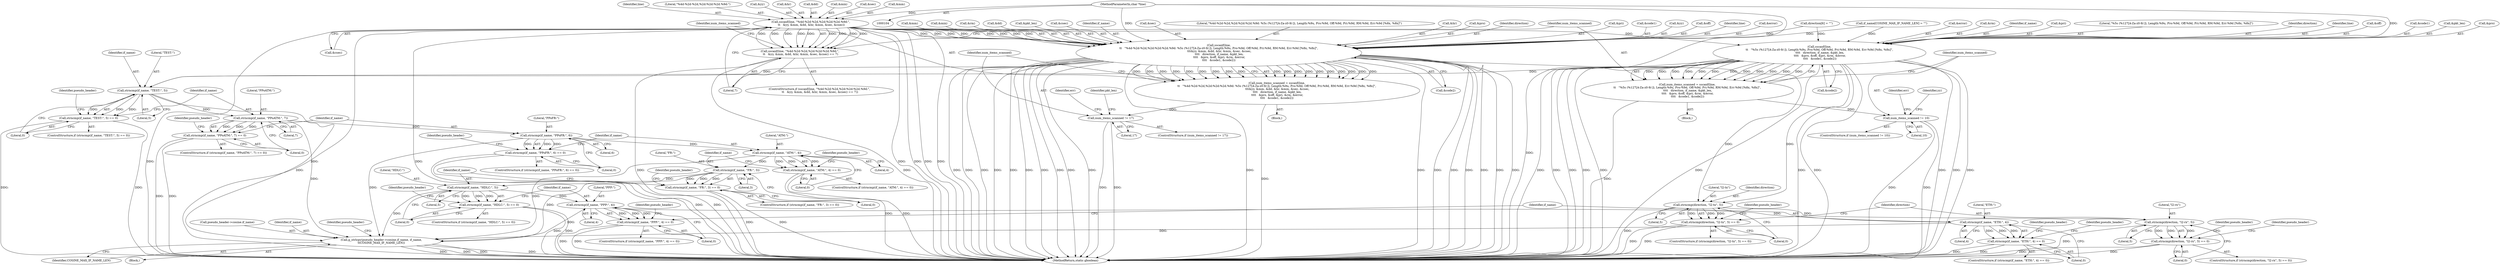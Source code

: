 digraph "0_wireshark_f5ec0afb766f19519ea9623152cca3bbe2229500_2@API" {
"1000154" [label="(Call,sscanf(line, \"%4d-%2d-%2d,%2d:%2d:%2d.%9d:\",\n \t\t   &yy, &mm, &dd, &hr, &min, &sec, &csec))"];
"1000108" [label="(MethodParameterIn,char *line)"];
"1000153" [label="(Call,sscanf(line, \"%4d-%2d-%2d,%2d:%2d:%2d.%9d:\",\n \t\t   &yy, &mm, &dd, &hr, &min, &sec, &csec) == 7)"];
"1000175" [label="(Call,sscanf(line,\n\t\t   \"%4d-%2d-%2d,%2d:%2d:%2d.%9d: %5s (%127[A-Za-z0-9/:]), Length:%9u, Pro:%9d, Off:%9d, Pri:%9d, RM:%9d, Err:%9d [%8x, %8x]\",\n \t\t\t&yy, &mm, &dd, &hr, &min, &sec, &csec,\n \t\t\t\t   direction, if_name, &pkt_len,\n \t\t\t\t   &pro, &off, &pri, &rm, &error,\n\t\t\t\t   &code1, &code2))"];
"1000173" [label="(Call,num_items_scanned = sscanf(line,\n\t\t   \"%4d-%2d-%2d,%2d:%2d:%2d.%9d: %5s (%127[A-Za-z0-9/:]), Length:%9u, Pro:%9d, Off:%9d, Pri:%9d, RM:%9d, Err:%9d [%8x, %8x]\",\n \t\t\t&yy, &mm, &dd, &hr, &min, &sec, &csec,\n \t\t\t\t   direction, if_name, &pkt_len,\n \t\t\t\t   &pro, &off, &pri, &rm, &error,\n\t\t\t\t   &code1, &code2))"];
"1000211" [label="(Call,num_items_scanned != 17)"];
"1000377" [label="(Call,strncmp(if_name, \"TEST:\", 5))"];
"1000376" [label="(Call,strncmp(if_name, \"TEST:\", 5) == 0)"];
"1000393" [label="(Call,strncmp(if_name, \"PPoATM:\", 7))"];
"1000392" [label="(Call,strncmp(if_name, \"PPoATM:\", 7) == 0)"];
"1000409" [label="(Call,strncmp(if_name, \"PPoFR:\", 6))"];
"1000408" [label="(Call,strncmp(if_name, \"PPoFR:\", 6) == 0)"];
"1000425" [label="(Call,strncmp(if_name, \"ATM:\", 4))"];
"1000424" [label="(Call,strncmp(if_name, \"ATM:\", 4) == 0)"];
"1000441" [label="(Call,strncmp(if_name, \"FR:\", 3))"];
"1000440" [label="(Call,strncmp(if_name, \"FR:\", 3) == 0)"];
"1000457" [label="(Call,strncmp(if_name, \"HDLC:\", 5))"];
"1000456" [label="(Call,strncmp(if_name, \"HDLC:\", 5) == 0)"];
"1000473" [label="(Call,strncmp(if_name, \"PPP:\", 4))"];
"1000472" [label="(Call,strncmp(if_name, \"PPP:\", 4) == 0)"];
"1000489" [label="(Call,strncmp(if_name, \"ETH:\", 4))"];
"1000488" [label="(Call,strncmp(if_name, \"ETH:\", 4) == 0)"];
"1000542" [label="(Call,g_strlcpy(pseudo_header->cosine.if_name, if_name,\n\t\tCOSINE_MAX_IF_NAME_LEN))"];
"1000513" [label="(Call,strncmp(direction, \"l2-tx\", 5))"];
"1000512" [label="(Call,strncmp(direction, \"l2-tx\", 5) == 0)"];
"1000529" [label="(Call,strncmp(direction, \"l2-rx\", 5))"];
"1000528" [label="(Call,strncmp(direction, \"l2-rx\", 5) == 0)"];
"1000230" [label="(Call,sscanf(line,\n\t\t   \"%5s (%127[A-Za-z0-9/:]), Length:%9u, Pro:%9d, Off:%9d, Pri:%9d, RM:%9d, Err:%9d [%8x, %8x]\",\n \t\t\t\t   direction, if_name, &pkt_len,\n \t\t\t\t   &pro, &off, &pri, &rm, &error,\n \t\t\t\t   &code1, &code2))"];
"1000228" [label="(Call,num_items_scanned = sscanf(line,\n\t\t   \"%5s (%127[A-Za-z0-9/:]), Length:%9u, Pro:%9d, Off:%9d, Pri:%9d, RM:%9d, Err:%9d [%8x, %8x]\",\n \t\t\t\t   direction, if_name, &pkt_len,\n \t\t\t\t   &pro, &off, &pri, &rm, &error,\n \t\t\t\t   &code1, &code2))"];
"1000252" [label="(Call,num_items_scanned != 10)"];
"1000439" [label="(ControlStructure,if (strncmp(if_name, \"FR:\", 3) == 0))"];
"1000498" [label="(Identifier,pseudo_header)"];
"1000202" [label="(Call,&rm)"];
"1000208" [label="(Call,&code2)"];
"1000182" [label="(Call,&dd)"];
"1000412" [label="(Literal,6)"];
"1000212" [label="(Identifier,num_items_scanned)"];
"1000427" [label="(Literal,\"ATM:\")"];
"1000210" [label="(ControlStructure,if (num_items_scanned != 17))"];
"1000194" [label="(Call,&pkt_len)"];
"1000474" [label="(Identifier,if_name)"];
"1000402" [label="(Identifier,pseudo_header)"];
"1000466" [label="(Identifier,pseudo_header)"];
"1000458" [label="(Identifier,if_name)"];
"1000514" [label="(Identifier,direction)"];
"1000477" [label="(Literal,0)"];
"1000161" [label="(Call,&dd)"];
"1000190" [label="(Call,&csec)"];
"1000152" [label="(ControlStructure,if (sscanf(line, \"%4d-%2d-%2d,%2d:%2d:%2d.%9d:\",\n \t\t   &yy, &mm, &dd, &hr, &min, &sec, &csec) == 7))"];
"1000111" [label="(Block,)"];
"1000211" [label="(Call,num_items_scanned != 17)"];
"1000532" [label="(Literal,5)"];
"1000193" [label="(Identifier,if_name)"];
"1000188" [label="(Call,&sec)"];
"1000165" [label="(Call,&min)"];
"1000457" [label="(Call,strncmp(if_name, \"HDLC:\", 5))"];
"1000450" [label="(Identifier,pseudo_header)"];
"1000249" [label="(Call,&code2)"];
"1000253" [label="(Identifier,num_items_scanned)"];
"1000217" [label="(Identifier,err)"];
"1000234" [label="(Identifier,if_name)"];
"1000381" [label="(Literal,0)"];
"1000491" [label="(Literal,\"ETH:\")"];
"1000475" [label="(Literal,\"PPP:\")"];
"1000476" [label="(Literal,4)"];
"1000108" [label="(MethodParameterIn,char *line)"];
"1000533" [label="(Literal,0)"];
"1000167" [label="(Call,&sec)"];
"1000529" [label="(Call,strncmp(direction, \"l2-rx\", 5))"];
"1000434" [label="(Identifier,pseudo_header)"];
"1000173" [label="(Call,num_items_scanned = sscanf(line,\n\t\t   \"%4d-%2d-%2d,%2d:%2d:%2d.%9d: %5s (%127[A-Za-z0-9/:]), Length:%9u, Pro:%9d, Off:%9d, Pri:%9d, RM:%9d, Err:%9d [%8x, %8x]\",\n \t\t\t&yy, &mm, &dd, &hr, &min, &sec, &csec,\n \t\t\t\t   direction, if_name, &pkt_len,\n \t\t\t\t   &pro, &off, &pri, &rm, &error,\n\t\t\t\t   &code1, &code2))"];
"1000489" [label="(Call,strncmp(if_name, \"ETH:\", 4))"];
"1000171" [label="(Literal,7)"];
"1000159" [label="(Call,&mm)"];
"1000177" [label="(Literal,\"%4d-%2d-%2d,%2d:%2d:%2d.%9d: %5s (%127[A-Za-z0-9/:]), Length:%9u, Pro:%9d, Off:%9d, Pri:%9d, RM:%9d, Err:%9d [%8x, %8x]\")"];
"1000396" [label="(Literal,7)"];
"1000522" [label="(Identifier,pseudo_header)"];
"1000251" [label="(ControlStructure,if (num_items_scanned != 10))"];
"1000241" [label="(Call,&pri)"];
"1000408" [label="(Call,strncmp(if_name, \"PPoFR:\", 6) == 0)"];
"1000442" [label="(Identifier,if_name)"];
"1000460" [label="(Literal,5)"];
"1000174" [label="(Identifier,num_items_scanned)"];
"1000393" [label="(Call,strncmp(if_name, \"PPoATM:\", 7))"];
"1000392" [label="(Call,strncmp(if_name, \"PPoATM:\", 7) == 0)"];
"1000492" [label="(Literal,4)"];
"1000407" [label="(ControlStructure,if (strncmp(if_name, \"PPoFR:\", 6) == 0))"];
"1000232" [label="(Literal,\"%5s (%127[A-Za-z0-9/:]), Length:%9u, Pro:%9d, Off:%9d, Pri:%9d, RM:%9d, Err:%9d [%8x, %8x]\")"];
"1000184" [label="(Call,&hr)"];
"1000172" [label="(Block,)"];
"1000530" [label="(Identifier,direction)"];
"1000233" [label="(Identifier,direction)"];
"1000424" [label="(Call,strncmp(if_name, \"ATM:\", 4) == 0)"];
"1000231" [label="(Identifier,line)"];
"1000155" [label="(Identifier,line)"];
"1000196" [label="(Call,&pro)"];
"1000375" [label="(ControlStructure,if (strncmp(if_name, \"TEST:\", 5) == 0))"];
"1000140" [label="(Call,direction[6] = \"\")"];
"1000156" [label="(Literal,\"%4d-%2d-%2d,%2d:%2d:%2d.%9d:\")"];
"1000413" [label="(Literal,0)"];
"1000429" [label="(Literal,0)"];
"1000377" [label="(Call,strncmp(if_name, \"TEST:\", 5))"];
"1000548" [label="(Identifier,if_name)"];
"1000268" [label="(Identifier,yy)"];
"1000376" [label="(Call,strncmp(if_name, \"TEST:\", 5) == 0)"];
"1000426" [label="(Identifier,if_name)"];
"1000471" [label="(ControlStructure,if (strncmp(if_name, \"PPP:\", 4) == 0))"];
"1000380" [label="(Literal,5)"];
"1000459" [label="(Literal,\"HDLC:\")"];
"1000578" [label="(MethodReturn,static gboolean)"];
"1000488" [label="(Call,strncmp(if_name, \"ETH:\", 4) == 0)"];
"1000461" [label="(Literal,0)"];
"1000455" [label="(ControlStructure,if (strncmp(if_name, \"HDLC:\", 5) == 0))"];
"1000531" [label="(Literal,\"l2-rx\")"];
"1000258" [label="(Identifier,err)"];
"1000418" [label="(Identifier,pseudo_header)"];
"1000252" [label="(Call,num_items_scanned != 10)"];
"1000423" [label="(ControlStructure,if (strncmp(if_name, \"ATM:\", 4) == 0))"];
"1000239" [label="(Call,&off)"];
"1000473" [label="(Call,strncmp(if_name, \"PPP:\", 4))"];
"1000425" [label="(Call,strncmp(if_name, \"ATM:\", 4))"];
"1000482" [label="(Identifier,pseudo_header)"];
"1000154" [label="(Call,sscanf(line, \"%4d-%2d-%2d,%2d:%2d:%2d.%9d:\",\n \t\t   &yy, &mm, &dd, &hr, &min, &sec, &csec))"];
"1000516" [label="(Literal,5)"];
"1000157" [label="(Call,&yy)"];
"1000441" [label="(Call,strncmp(if_name, \"FR:\", 3))"];
"1000553" [label="(Identifier,pseudo_header)"];
"1000507" [label="(Identifier,pseudo_header)"];
"1000549" [label="(Identifier,COSINE_MAX_IF_NAME_LEN)"];
"1000192" [label="(Identifier,direction)"];
"1000379" [label="(Literal,\"TEST:\")"];
"1000230" [label="(Call,sscanf(line,\n\t\t   \"%5s (%127[A-Za-z0-9/:]), Length:%9u, Pro:%9d, Off:%9d, Pri:%9d, RM:%9d, Err:%9d [%8x, %8x]\",\n \t\t\t\t   direction, if_name, &pkt_len,\n \t\t\t\t   &pro, &off, &pri, &rm, &error,\n \t\t\t\t   &code1, &code2))"];
"1000444" [label="(Literal,3)"];
"1000528" [label="(Call,strncmp(direction, \"l2-rx\", 5) == 0)"];
"1000378" [label="(Identifier,if_name)"];
"1000440" [label="(Call,strncmp(if_name, \"FR:\", 3) == 0)"];
"1000512" [label="(Call,strncmp(direction, \"l2-tx\", 5) == 0)"];
"1000511" [label="(ControlStructure,if (strncmp(direction, \"l2-tx\", 5) == 0))"];
"1000200" [label="(Call,&pri)"];
"1000206" [label="(Call,&code1)"];
"1000490" [label="(Identifier,if_name)"];
"1000410" [label="(Identifier,if_name)"];
"1000445" [label="(Literal,0)"];
"1000487" [label="(ControlStructure,if (strncmp(if_name, \"ETH:\", 4) == 0))"];
"1000395" [label="(Literal,\"PPoATM:\")"];
"1000394" [label="(Identifier,if_name)"];
"1000284" [label="(Identifier,pkt_len)"];
"1000513" [label="(Call,strncmp(direction, \"l2-tx\", 5))"];
"1000545" [label="(Identifier,pseudo_header)"];
"1000227" [label="(Block,)"];
"1000178" [label="(Call,&yy)"];
"1000169" [label="(Call,&csec)"];
"1000153" [label="(Call,sscanf(line, \"%4d-%2d-%2d,%2d:%2d:%2d.%9d:\",\n \t\t   &yy, &mm, &dd, &hr, &min, &sec, &csec) == 7)"];
"1000163" [label="(Call,&hr)"];
"1000543" [label="(Call,pseudo_header->cosine.if_name)"];
"1000515" [label="(Literal,\"l2-tx\")"];
"1000247" [label="(Call,&code1)"];
"1000391" [label="(ControlStructure,if (strncmp(if_name, \"PPoATM:\", 7) == 0))"];
"1000542" [label="(Call,g_strlcpy(pseudo_header->cosine.if_name, if_name,\n\t\tCOSINE_MAX_IF_NAME_LEN))"];
"1000527" [label="(ControlStructure,if (strncmp(direction, \"l2-rx\", 5) == 0))"];
"1000175" [label="(Call,sscanf(line,\n\t\t   \"%4d-%2d-%2d,%2d:%2d:%2d.%9d: %5s (%127[A-Za-z0-9/:]), Length:%9u, Pro:%9d, Off:%9d, Pri:%9d, RM:%9d, Err:%9d [%8x, %8x]\",\n \t\t\t&yy, &mm, &dd, &hr, &min, &sec, &csec,\n \t\t\t\t   direction, if_name, &pkt_len,\n \t\t\t\t   &pro, &off, &pri, &rm, &error,\n\t\t\t\t   &code1, &code2))"];
"1000213" [label="(Literal,17)"];
"1000235" [label="(Call,&pkt_len)"];
"1000228" [label="(Call,num_items_scanned = sscanf(line,\n\t\t   \"%5s (%127[A-Za-z0-9/:]), Length:%9u, Pro:%9d, Off:%9d, Pri:%9d, RM:%9d, Err:%9d [%8x, %8x]\",\n \t\t\t\t   direction, if_name, &pkt_len,\n \t\t\t\t   &pro, &off, &pri, &rm, &error,\n \t\t\t\t   &code1, &code2))"];
"1000493" [label="(Literal,0)"];
"1000254" [label="(Literal,10)"];
"1000443" [label="(Literal,\"FR:\")"];
"1000198" [label="(Call,&off)"];
"1000237" [label="(Call,&pro)"];
"1000176" [label="(Identifier,line)"];
"1000204" [label="(Call,&error)"];
"1000456" [label="(Call,strncmp(if_name, \"HDLC:\", 5) == 0)"];
"1000136" [label="(Call,if_name[COSINE_MAX_IF_NAME_LEN] = \"\")"];
"1000409" [label="(Call,strncmp(if_name, \"PPoFR:\", 6))"];
"1000397" [label="(Literal,0)"];
"1000472" [label="(Call,strncmp(if_name, \"PPP:\", 4) == 0)"];
"1000245" [label="(Call,&error)"];
"1000538" [label="(Identifier,pseudo_header)"];
"1000180" [label="(Call,&mm)"];
"1000243" [label="(Call,&rm)"];
"1000229" [label="(Identifier,num_items_scanned)"];
"1000517" [label="(Literal,0)"];
"1000411" [label="(Literal,\"PPoFR:\")"];
"1000428" [label="(Literal,4)"];
"1000386" [label="(Identifier,pseudo_header)"];
"1000186" [label="(Call,&min)"];
"1000154" -> "1000153"  [label="AST: "];
"1000154" -> "1000169"  [label="CFG: "];
"1000155" -> "1000154"  [label="AST: "];
"1000156" -> "1000154"  [label="AST: "];
"1000157" -> "1000154"  [label="AST: "];
"1000159" -> "1000154"  [label="AST: "];
"1000161" -> "1000154"  [label="AST: "];
"1000163" -> "1000154"  [label="AST: "];
"1000165" -> "1000154"  [label="AST: "];
"1000167" -> "1000154"  [label="AST: "];
"1000169" -> "1000154"  [label="AST: "];
"1000171" -> "1000154"  [label="CFG: "];
"1000154" -> "1000578"  [label="DDG: "];
"1000154" -> "1000578"  [label="DDG: "];
"1000154" -> "1000578"  [label="DDG: "];
"1000154" -> "1000578"  [label="DDG: "];
"1000154" -> "1000578"  [label="DDG: "];
"1000154" -> "1000578"  [label="DDG: "];
"1000154" -> "1000578"  [label="DDG: "];
"1000154" -> "1000153"  [label="DDG: "];
"1000154" -> "1000153"  [label="DDG: "];
"1000154" -> "1000153"  [label="DDG: "];
"1000154" -> "1000153"  [label="DDG: "];
"1000154" -> "1000153"  [label="DDG: "];
"1000154" -> "1000153"  [label="DDG: "];
"1000154" -> "1000153"  [label="DDG: "];
"1000154" -> "1000153"  [label="DDG: "];
"1000154" -> "1000153"  [label="DDG: "];
"1000108" -> "1000154"  [label="DDG: "];
"1000154" -> "1000175"  [label="DDG: "];
"1000154" -> "1000175"  [label="DDG: "];
"1000154" -> "1000175"  [label="DDG: "];
"1000154" -> "1000175"  [label="DDG: "];
"1000154" -> "1000175"  [label="DDG: "];
"1000154" -> "1000175"  [label="DDG: "];
"1000154" -> "1000175"  [label="DDG: "];
"1000154" -> "1000175"  [label="DDG: "];
"1000154" -> "1000230"  [label="DDG: "];
"1000108" -> "1000104"  [label="AST: "];
"1000108" -> "1000578"  [label="DDG: "];
"1000108" -> "1000175"  [label="DDG: "];
"1000108" -> "1000230"  [label="DDG: "];
"1000153" -> "1000152"  [label="AST: "];
"1000153" -> "1000171"  [label="CFG: "];
"1000171" -> "1000153"  [label="AST: "];
"1000174" -> "1000153"  [label="CFG: "];
"1000229" -> "1000153"  [label="CFG: "];
"1000153" -> "1000578"  [label="DDG: "];
"1000153" -> "1000578"  [label="DDG: "];
"1000175" -> "1000173"  [label="AST: "];
"1000175" -> "1000208"  [label="CFG: "];
"1000176" -> "1000175"  [label="AST: "];
"1000177" -> "1000175"  [label="AST: "];
"1000178" -> "1000175"  [label="AST: "];
"1000180" -> "1000175"  [label="AST: "];
"1000182" -> "1000175"  [label="AST: "];
"1000184" -> "1000175"  [label="AST: "];
"1000186" -> "1000175"  [label="AST: "];
"1000188" -> "1000175"  [label="AST: "];
"1000190" -> "1000175"  [label="AST: "];
"1000192" -> "1000175"  [label="AST: "];
"1000193" -> "1000175"  [label="AST: "];
"1000194" -> "1000175"  [label="AST: "];
"1000196" -> "1000175"  [label="AST: "];
"1000198" -> "1000175"  [label="AST: "];
"1000200" -> "1000175"  [label="AST: "];
"1000202" -> "1000175"  [label="AST: "];
"1000204" -> "1000175"  [label="AST: "];
"1000206" -> "1000175"  [label="AST: "];
"1000208" -> "1000175"  [label="AST: "];
"1000173" -> "1000175"  [label="CFG: "];
"1000175" -> "1000578"  [label="DDG: "];
"1000175" -> "1000578"  [label="DDG: "];
"1000175" -> "1000578"  [label="DDG: "];
"1000175" -> "1000578"  [label="DDG: "];
"1000175" -> "1000578"  [label="DDG: "];
"1000175" -> "1000578"  [label="DDG: "];
"1000175" -> "1000578"  [label="DDG: "];
"1000175" -> "1000578"  [label="DDG: "];
"1000175" -> "1000578"  [label="DDG: "];
"1000175" -> "1000578"  [label="DDG: "];
"1000175" -> "1000578"  [label="DDG: "];
"1000175" -> "1000578"  [label="DDG: "];
"1000175" -> "1000578"  [label="DDG: "];
"1000175" -> "1000578"  [label="DDG: "];
"1000175" -> "1000578"  [label="DDG: "];
"1000175" -> "1000578"  [label="DDG: "];
"1000175" -> "1000578"  [label="DDG: "];
"1000175" -> "1000578"  [label="DDG: "];
"1000175" -> "1000173"  [label="DDG: "];
"1000175" -> "1000173"  [label="DDG: "];
"1000175" -> "1000173"  [label="DDG: "];
"1000175" -> "1000173"  [label="DDG: "];
"1000175" -> "1000173"  [label="DDG: "];
"1000175" -> "1000173"  [label="DDG: "];
"1000175" -> "1000173"  [label="DDG: "];
"1000175" -> "1000173"  [label="DDG: "];
"1000175" -> "1000173"  [label="DDG: "];
"1000175" -> "1000173"  [label="DDG: "];
"1000175" -> "1000173"  [label="DDG: "];
"1000175" -> "1000173"  [label="DDG: "];
"1000175" -> "1000173"  [label="DDG: "];
"1000175" -> "1000173"  [label="DDG: "];
"1000175" -> "1000173"  [label="DDG: "];
"1000175" -> "1000173"  [label="DDG: "];
"1000175" -> "1000173"  [label="DDG: "];
"1000175" -> "1000173"  [label="DDG: "];
"1000175" -> "1000173"  [label="DDG: "];
"1000140" -> "1000175"  [label="DDG: "];
"1000136" -> "1000175"  [label="DDG: "];
"1000175" -> "1000377"  [label="DDG: "];
"1000175" -> "1000513"  [label="DDG: "];
"1000173" -> "1000172"  [label="AST: "];
"1000174" -> "1000173"  [label="AST: "];
"1000212" -> "1000173"  [label="CFG: "];
"1000173" -> "1000578"  [label="DDG: "];
"1000173" -> "1000211"  [label="DDG: "];
"1000211" -> "1000210"  [label="AST: "];
"1000211" -> "1000213"  [label="CFG: "];
"1000212" -> "1000211"  [label="AST: "];
"1000213" -> "1000211"  [label="AST: "];
"1000217" -> "1000211"  [label="CFG: "];
"1000284" -> "1000211"  [label="CFG: "];
"1000211" -> "1000578"  [label="DDG: "];
"1000211" -> "1000578"  [label="DDG: "];
"1000377" -> "1000376"  [label="AST: "];
"1000377" -> "1000380"  [label="CFG: "];
"1000378" -> "1000377"  [label="AST: "];
"1000379" -> "1000377"  [label="AST: "];
"1000380" -> "1000377"  [label="AST: "];
"1000381" -> "1000377"  [label="CFG: "];
"1000377" -> "1000376"  [label="DDG: "];
"1000377" -> "1000376"  [label="DDG: "];
"1000377" -> "1000376"  [label="DDG: "];
"1000230" -> "1000377"  [label="DDG: "];
"1000377" -> "1000393"  [label="DDG: "];
"1000377" -> "1000542"  [label="DDG: "];
"1000376" -> "1000375"  [label="AST: "];
"1000376" -> "1000381"  [label="CFG: "];
"1000381" -> "1000376"  [label="AST: "];
"1000386" -> "1000376"  [label="CFG: "];
"1000394" -> "1000376"  [label="CFG: "];
"1000376" -> "1000578"  [label="DDG: "];
"1000376" -> "1000578"  [label="DDG: "];
"1000393" -> "1000392"  [label="AST: "];
"1000393" -> "1000396"  [label="CFG: "];
"1000394" -> "1000393"  [label="AST: "];
"1000395" -> "1000393"  [label="AST: "];
"1000396" -> "1000393"  [label="AST: "];
"1000397" -> "1000393"  [label="CFG: "];
"1000393" -> "1000392"  [label="DDG: "];
"1000393" -> "1000392"  [label="DDG: "];
"1000393" -> "1000392"  [label="DDG: "];
"1000393" -> "1000409"  [label="DDG: "];
"1000393" -> "1000542"  [label="DDG: "];
"1000392" -> "1000391"  [label="AST: "];
"1000392" -> "1000397"  [label="CFG: "];
"1000397" -> "1000392"  [label="AST: "];
"1000402" -> "1000392"  [label="CFG: "];
"1000410" -> "1000392"  [label="CFG: "];
"1000392" -> "1000578"  [label="DDG: "];
"1000392" -> "1000578"  [label="DDG: "];
"1000409" -> "1000408"  [label="AST: "];
"1000409" -> "1000412"  [label="CFG: "];
"1000410" -> "1000409"  [label="AST: "];
"1000411" -> "1000409"  [label="AST: "];
"1000412" -> "1000409"  [label="AST: "];
"1000413" -> "1000409"  [label="CFG: "];
"1000409" -> "1000408"  [label="DDG: "];
"1000409" -> "1000408"  [label="DDG: "];
"1000409" -> "1000408"  [label="DDG: "];
"1000409" -> "1000425"  [label="DDG: "];
"1000409" -> "1000542"  [label="DDG: "];
"1000408" -> "1000407"  [label="AST: "];
"1000408" -> "1000413"  [label="CFG: "];
"1000413" -> "1000408"  [label="AST: "];
"1000418" -> "1000408"  [label="CFG: "];
"1000426" -> "1000408"  [label="CFG: "];
"1000408" -> "1000578"  [label="DDG: "];
"1000408" -> "1000578"  [label="DDG: "];
"1000425" -> "1000424"  [label="AST: "];
"1000425" -> "1000428"  [label="CFG: "];
"1000426" -> "1000425"  [label="AST: "];
"1000427" -> "1000425"  [label="AST: "];
"1000428" -> "1000425"  [label="AST: "];
"1000429" -> "1000425"  [label="CFG: "];
"1000425" -> "1000424"  [label="DDG: "];
"1000425" -> "1000424"  [label="DDG: "];
"1000425" -> "1000424"  [label="DDG: "];
"1000425" -> "1000441"  [label="DDG: "];
"1000425" -> "1000542"  [label="DDG: "];
"1000424" -> "1000423"  [label="AST: "];
"1000424" -> "1000429"  [label="CFG: "];
"1000429" -> "1000424"  [label="AST: "];
"1000434" -> "1000424"  [label="CFG: "];
"1000442" -> "1000424"  [label="CFG: "];
"1000424" -> "1000578"  [label="DDG: "];
"1000424" -> "1000578"  [label="DDG: "];
"1000441" -> "1000440"  [label="AST: "];
"1000441" -> "1000444"  [label="CFG: "];
"1000442" -> "1000441"  [label="AST: "];
"1000443" -> "1000441"  [label="AST: "];
"1000444" -> "1000441"  [label="AST: "];
"1000445" -> "1000441"  [label="CFG: "];
"1000441" -> "1000440"  [label="DDG: "];
"1000441" -> "1000440"  [label="DDG: "];
"1000441" -> "1000440"  [label="DDG: "];
"1000441" -> "1000457"  [label="DDG: "];
"1000441" -> "1000542"  [label="DDG: "];
"1000440" -> "1000439"  [label="AST: "];
"1000440" -> "1000445"  [label="CFG: "];
"1000445" -> "1000440"  [label="AST: "];
"1000450" -> "1000440"  [label="CFG: "];
"1000458" -> "1000440"  [label="CFG: "];
"1000440" -> "1000578"  [label="DDG: "];
"1000440" -> "1000578"  [label="DDG: "];
"1000457" -> "1000456"  [label="AST: "];
"1000457" -> "1000460"  [label="CFG: "];
"1000458" -> "1000457"  [label="AST: "];
"1000459" -> "1000457"  [label="AST: "];
"1000460" -> "1000457"  [label="AST: "];
"1000461" -> "1000457"  [label="CFG: "];
"1000457" -> "1000456"  [label="DDG: "];
"1000457" -> "1000456"  [label="DDG: "];
"1000457" -> "1000456"  [label="DDG: "];
"1000457" -> "1000473"  [label="DDG: "];
"1000457" -> "1000542"  [label="DDG: "];
"1000456" -> "1000455"  [label="AST: "];
"1000456" -> "1000461"  [label="CFG: "];
"1000461" -> "1000456"  [label="AST: "];
"1000466" -> "1000456"  [label="CFG: "];
"1000474" -> "1000456"  [label="CFG: "];
"1000456" -> "1000578"  [label="DDG: "];
"1000456" -> "1000578"  [label="DDG: "];
"1000473" -> "1000472"  [label="AST: "];
"1000473" -> "1000476"  [label="CFG: "];
"1000474" -> "1000473"  [label="AST: "];
"1000475" -> "1000473"  [label="AST: "];
"1000476" -> "1000473"  [label="AST: "];
"1000477" -> "1000473"  [label="CFG: "];
"1000473" -> "1000472"  [label="DDG: "];
"1000473" -> "1000472"  [label="DDG: "];
"1000473" -> "1000472"  [label="DDG: "];
"1000473" -> "1000489"  [label="DDG: "];
"1000473" -> "1000542"  [label="DDG: "];
"1000472" -> "1000471"  [label="AST: "];
"1000472" -> "1000477"  [label="CFG: "];
"1000477" -> "1000472"  [label="AST: "];
"1000482" -> "1000472"  [label="CFG: "];
"1000490" -> "1000472"  [label="CFG: "];
"1000472" -> "1000578"  [label="DDG: "];
"1000472" -> "1000578"  [label="DDG: "];
"1000489" -> "1000488"  [label="AST: "];
"1000489" -> "1000492"  [label="CFG: "];
"1000490" -> "1000489"  [label="AST: "];
"1000491" -> "1000489"  [label="AST: "];
"1000492" -> "1000489"  [label="AST: "];
"1000493" -> "1000489"  [label="CFG: "];
"1000489" -> "1000488"  [label="DDG: "];
"1000489" -> "1000488"  [label="DDG: "];
"1000489" -> "1000488"  [label="DDG: "];
"1000489" -> "1000542"  [label="DDG: "];
"1000488" -> "1000487"  [label="AST: "];
"1000488" -> "1000493"  [label="CFG: "];
"1000493" -> "1000488"  [label="AST: "];
"1000498" -> "1000488"  [label="CFG: "];
"1000507" -> "1000488"  [label="CFG: "];
"1000488" -> "1000578"  [label="DDG: "];
"1000488" -> "1000578"  [label="DDG: "];
"1000542" -> "1000111"  [label="AST: "];
"1000542" -> "1000549"  [label="CFG: "];
"1000543" -> "1000542"  [label="AST: "];
"1000548" -> "1000542"  [label="AST: "];
"1000549" -> "1000542"  [label="AST: "];
"1000553" -> "1000542"  [label="CFG: "];
"1000542" -> "1000578"  [label="DDG: "];
"1000542" -> "1000578"  [label="DDG: "];
"1000542" -> "1000578"  [label="DDG: "];
"1000542" -> "1000578"  [label="DDG: "];
"1000513" -> "1000512"  [label="AST: "];
"1000513" -> "1000516"  [label="CFG: "];
"1000514" -> "1000513"  [label="AST: "];
"1000515" -> "1000513"  [label="AST: "];
"1000516" -> "1000513"  [label="AST: "];
"1000517" -> "1000513"  [label="CFG: "];
"1000513" -> "1000578"  [label="DDG: "];
"1000513" -> "1000512"  [label="DDG: "];
"1000513" -> "1000512"  [label="DDG: "];
"1000513" -> "1000512"  [label="DDG: "];
"1000230" -> "1000513"  [label="DDG: "];
"1000513" -> "1000529"  [label="DDG: "];
"1000512" -> "1000511"  [label="AST: "];
"1000512" -> "1000517"  [label="CFG: "];
"1000517" -> "1000512"  [label="AST: "];
"1000522" -> "1000512"  [label="CFG: "];
"1000530" -> "1000512"  [label="CFG: "];
"1000512" -> "1000578"  [label="DDG: "];
"1000512" -> "1000578"  [label="DDG: "];
"1000529" -> "1000528"  [label="AST: "];
"1000529" -> "1000532"  [label="CFG: "];
"1000530" -> "1000529"  [label="AST: "];
"1000531" -> "1000529"  [label="AST: "];
"1000532" -> "1000529"  [label="AST: "];
"1000533" -> "1000529"  [label="CFG: "];
"1000529" -> "1000578"  [label="DDG: "];
"1000529" -> "1000528"  [label="DDG: "];
"1000529" -> "1000528"  [label="DDG: "];
"1000529" -> "1000528"  [label="DDG: "];
"1000528" -> "1000527"  [label="AST: "];
"1000528" -> "1000533"  [label="CFG: "];
"1000533" -> "1000528"  [label="AST: "];
"1000538" -> "1000528"  [label="CFG: "];
"1000545" -> "1000528"  [label="CFG: "];
"1000528" -> "1000578"  [label="DDG: "];
"1000528" -> "1000578"  [label="DDG: "];
"1000230" -> "1000228"  [label="AST: "];
"1000230" -> "1000249"  [label="CFG: "];
"1000231" -> "1000230"  [label="AST: "];
"1000232" -> "1000230"  [label="AST: "];
"1000233" -> "1000230"  [label="AST: "];
"1000234" -> "1000230"  [label="AST: "];
"1000235" -> "1000230"  [label="AST: "];
"1000237" -> "1000230"  [label="AST: "];
"1000239" -> "1000230"  [label="AST: "];
"1000241" -> "1000230"  [label="AST: "];
"1000243" -> "1000230"  [label="AST: "];
"1000245" -> "1000230"  [label="AST: "];
"1000247" -> "1000230"  [label="AST: "];
"1000249" -> "1000230"  [label="AST: "];
"1000228" -> "1000230"  [label="CFG: "];
"1000230" -> "1000578"  [label="DDG: "];
"1000230" -> "1000578"  [label="DDG: "];
"1000230" -> "1000578"  [label="DDG: "];
"1000230" -> "1000578"  [label="DDG: "];
"1000230" -> "1000578"  [label="DDG: "];
"1000230" -> "1000578"  [label="DDG: "];
"1000230" -> "1000578"  [label="DDG: "];
"1000230" -> "1000578"  [label="DDG: "];
"1000230" -> "1000578"  [label="DDG: "];
"1000230" -> "1000578"  [label="DDG: "];
"1000230" -> "1000578"  [label="DDG: "];
"1000230" -> "1000228"  [label="DDG: "];
"1000230" -> "1000228"  [label="DDG: "];
"1000230" -> "1000228"  [label="DDG: "];
"1000230" -> "1000228"  [label="DDG: "];
"1000230" -> "1000228"  [label="DDG: "];
"1000230" -> "1000228"  [label="DDG: "];
"1000230" -> "1000228"  [label="DDG: "];
"1000230" -> "1000228"  [label="DDG: "];
"1000230" -> "1000228"  [label="DDG: "];
"1000230" -> "1000228"  [label="DDG: "];
"1000230" -> "1000228"  [label="DDG: "];
"1000230" -> "1000228"  [label="DDG: "];
"1000140" -> "1000230"  [label="DDG: "];
"1000136" -> "1000230"  [label="DDG: "];
"1000228" -> "1000227"  [label="AST: "];
"1000229" -> "1000228"  [label="AST: "];
"1000253" -> "1000228"  [label="CFG: "];
"1000228" -> "1000578"  [label="DDG: "];
"1000228" -> "1000252"  [label="DDG: "];
"1000252" -> "1000251"  [label="AST: "];
"1000252" -> "1000254"  [label="CFG: "];
"1000253" -> "1000252"  [label="AST: "];
"1000254" -> "1000252"  [label="AST: "];
"1000258" -> "1000252"  [label="CFG: "];
"1000268" -> "1000252"  [label="CFG: "];
"1000252" -> "1000578"  [label="DDG: "];
"1000252" -> "1000578"  [label="DDG: "];
}
